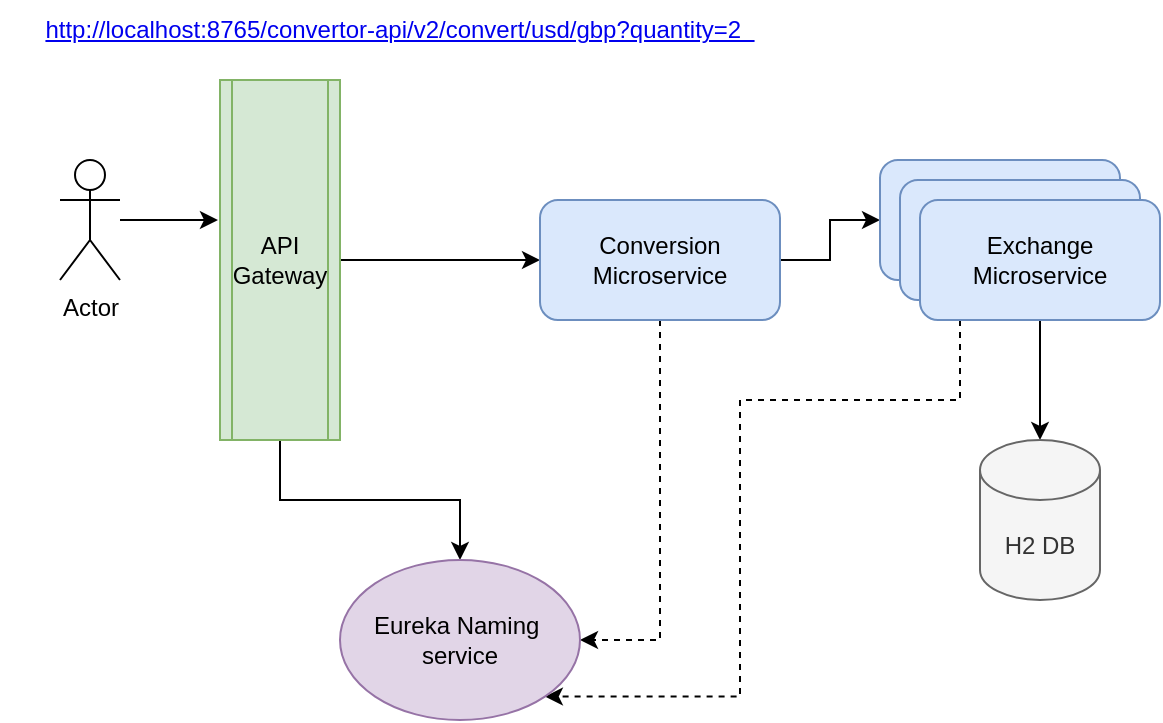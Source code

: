 <mxfile version="15.4.0" type="device"><diagram id="C5RBs43oDa-KdzZeNtuy" name="Page-1"><mxGraphModel dx="1106" dy="767" grid="1" gridSize="10" guides="1" tooltips="1" connect="1" arrows="1" fold="1" page="1" pageScale="1" pageWidth="827" pageHeight="1169" math="0" shadow="0"><root><mxCell id="WIyWlLk6GJQsqaUBKTNV-0"/><mxCell id="WIyWlLk6GJQsqaUBKTNV-1" parent="WIyWlLk6GJQsqaUBKTNV-0"/><mxCell id="WIyWlLk6GJQsqaUBKTNV-2" value="" style="rounded=0;html=1;jettySize=auto;orthogonalLoop=1;fontSize=11;endArrow=block;endFill=0;endSize=8;strokeWidth=1;shadow=0;labelBackgroundColor=none;edgeStyle=orthogonalEdgeStyle;" parent="WIyWlLk6GJQsqaUBKTNV-1" target="WIyWlLk6GJQsqaUBKTNV-6" edge="1"><mxGeometry relative="1" as="geometry"><mxPoint x="220" y="120" as="sourcePoint"/></mxGeometry></mxCell><mxCell id="U4bXqq9L9UfTokAsVBIl-19" style="edgeStyle=orthogonalEdgeStyle;rounded=0;orthogonalLoop=1;jettySize=auto;html=1;entryX=-0.017;entryY=0.389;entryDx=0;entryDy=0;entryPerimeter=0;" edge="1" parent="WIyWlLk6GJQsqaUBKTNV-1" source="U4bXqq9L9UfTokAsVBIl-0" target="U4bXqq9L9UfTokAsVBIl-10"><mxGeometry relative="1" as="geometry"/></mxCell><mxCell id="U4bXqq9L9UfTokAsVBIl-0" value="Actor" style="shape=umlActor;verticalLabelPosition=bottom;verticalAlign=top;html=1;outlineConnect=0;" vertex="1" parent="WIyWlLk6GJQsqaUBKTNV-1"><mxGeometry x="80" y="230" width="30" height="60" as="geometry"/></mxCell><mxCell id="U4bXqq9L9UfTokAsVBIl-7" value="&lt;a href=&quot;data:page/id,C5RBs43oDa-KdzZeNtuy&quot;&gt;http://localhost:8765/convertor-api/v2/convert/usd/gbp?quantity=2&amp;nbsp;&amp;nbsp;&lt;/a&gt;" style="text;html=1;strokeColor=none;fillColor=none;align=center;verticalAlign=middle;whiteSpace=wrap;rounded=0;" vertex="1" parent="WIyWlLk6GJQsqaUBKTNV-1"><mxGeometry x="50" y="150" width="400" height="30" as="geometry"/></mxCell><mxCell id="U4bXqq9L9UfTokAsVBIl-21" style="edgeStyle=orthogonalEdgeStyle;rounded=0;orthogonalLoop=1;jettySize=auto;html=1;entryX=0.5;entryY=0;entryDx=0;entryDy=0;" edge="1" parent="WIyWlLk6GJQsqaUBKTNV-1" source="U4bXqq9L9UfTokAsVBIl-10" target="U4bXqq9L9UfTokAsVBIl-20"><mxGeometry relative="1" as="geometry"/></mxCell><mxCell id="U4bXqq9L9UfTokAsVBIl-22" style="edgeStyle=orthogonalEdgeStyle;rounded=0;orthogonalLoop=1;jettySize=auto;html=1;" edge="1" parent="WIyWlLk6GJQsqaUBKTNV-1" source="U4bXqq9L9UfTokAsVBIl-10"><mxGeometry relative="1" as="geometry"><mxPoint x="320" y="280" as="targetPoint"/></mxGeometry></mxCell><mxCell id="U4bXqq9L9UfTokAsVBIl-10" value="API&lt;br&gt;Gateway&lt;br&gt;" style="shape=process;whiteSpace=wrap;html=1;backgroundOutline=1;fillColor=#d5e8d4;strokeColor=#82b366;" vertex="1" parent="WIyWlLk6GJQsqaUBKTNV-1"><mxGeometry x="160" y="190" width="60" height="180" as="geometry"/></mxCell><mxCell id="U4bXqq9L9UfTokAsVBIl-15" style="edgeStyle=orthogonalEdgeStyle;rounded=0;orthogonalLoop=1;jettySize=auto;html=1;entryX=0;entryY=0.5;entryDx=0;entryDy=0;" edge="1" parent="WIyWlLk6GJQsqaUBKTNV-1" source="U4bXqq9L9UfTokAsVBIl-11" target="U4bXqq9L9UfTokAsVBIl-12"><mxGeometry relative="1" as="geometry"/></mxCell><mxCell id="U4bXqq9L9UfTokAsVBIl-23" style="edgeStyle=orthogonalEdgeStyle;rounded=0;orthogonalLoop=1;jettySize=auto;html=1;entryX=1;entryY=0.5;entryDx=0;entryDy=0;dashed=1;" edge="1" parent="WIyWlLk6GJQsqaUBKTNV-1" source="U4bXqq9L9UfTokAsVBIl-11" target="U4bXqq9L9UfTokAsVBIl-20"><mxGeometry relative="1" as="geometry"/></mxCell><mxCell id="U4bXqq9L9UfTokAsVBIl-11" value="Conversion Microservice" style="rounded=1;whiteSpace=wrap;html=1;fillColor=#dae8fc;strokeColor=#6c8ebf;" vertex="1" parent="WIyWlLk6GJQsqaUBKTNV-1"><mxGeometry x="320" y="250" width="120" height="60" as="geometry"/></mxCell><mxCell id="U4bXqq9L9UfTokAsVBIl-12" value="Exchange Microservice" style="rounded=1;whiteSpace=wrap;html=1;fillColor=#dae8fc;strokeColor=#6c8ebf;" vertex="1" parent="WIyWlLk6GJQsqaUBKTNV-1"><mxGeometry x="490" y="230" width="120" height="60" as="geometry"/></mxCell><mxCell id="U4bXqq9L9UfTokAsVBIl-13" value="Exchange Microservice" style="rounded=1;whiteSpace=wrap;html=1;fillColor=#dae8fc;strokeColor=#6c8ebf;" vertex="1" parent="WIyWlLk6GJQsqaUBKTNV-1"><mxGeometry x="500" y="240" width="120" height="60" as="geometry"/></mxCell><mxCell id="U4bXqq9L9UfTokAsVBIl-17" style="edgeStyle=orthogonalEdgeStyle;rounded=0;orthogonalLoop=1;jettySize=auto;html=1;exitX=0.5;exitY=1;exitDx=0;exitDy=0;entryX=0.5;entryY=0;entryDx=0;entryDy=0;entryPerimeter=0;" edge="1" parent="WIyWlLk6GJQsqaUBKTNV-1" source="U4bXqq9L9UfTokAsVBIl-14" target="U4bXqq9L9UfTokAsVBIl-16"><mxGeometry relative="1" as="geometry"/></mxCell><mxCell id="U4bXqq9L9UfTokAsVBIl-25" style="edgeStyle=orthogonalEdgeStyle;rounded=0;orthogonalLoop=1;jettySize=auto;html=1;dashed=1;entryX=1;entryY=1;entryDx=0;entryDy=0;" edge="1" parent="WIyWlLk6GJQsqaUBKTNV-1" source="U4bXqq9L9UfTokAsVBIl-14" target="U4bXqq9L9UfTokAsVBIl-20"><mxGeometry relative="1" as="geometry"><mxPoint x="420" y="580" as="targetPoint"/><Array as="points"><mxPoint x="530" y="350"/><mxPoint x="420" y="350"/><mxPoint x="420" y="498"/></Array></mxGeometry></mxCell><mxCell id="U4bXqq9L9UfTokAsVBIl-14" value="Exchange Microservice" style="rounded=1;whiteSpace=wrap;html=1;fillColor=#dae8fc;strokeColor=#6c8ebf;" vertex="1" parent="WIyWlLk6GJQsqaUBKTNV-1"><mxGeometry x="510" y="250" width="120" height="60" as="geometry"/></mxCell><mxCell id="U4bXqq9L9UfTokAsVBIl-16" value="H2 DB" style="shape=cylinder3;whiteSpace=wrap;html=1;boundedLbl=1;backgroundOutline=1;size=15;fillColor=#f5f5f5;strokeColor=#666666;fontColor=#333333;" vertex="1" parent="WIyWlLk6GJQsqaUBKTNV-1"><mxGeometry x="540" y="370" width="60" height="80" as="geometry"/></mxCell><mxCell id="U4bXqq9L9UfTokAsVBIl-20" value="Eureka Naming&amp;nbsp;&lt;br&gt;service" style="ellipse;whiteSpace=wrap;html=1;fillColor=#e1d5e7;strokeColor=#9673a6;" vertex="1" parent="WIyWlLk6GJQsqaUBKTNV-1"><mxGeometry x="220" y="430" width="120" height="80" as="geometry"/></mxCell></root></mxGraphModel></diagram></mxfile>